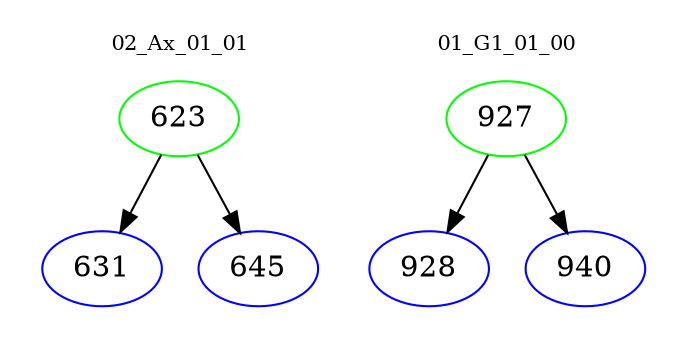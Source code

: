 digraph{
subgraph cluster_0 {
color = white
label = "02_Ax_01_01";
fontsize=10;
T0_623 [label="623", color="green"]
T0_623 -> T0_631 [color="black"]
T0_631 [label="631", color="blue"]
T0_623 -> T0_645 [color="black"]
T0_645 [label="645", color="blue"]
}
subgraph cluster_1 {
color = white
label = "01_G1_01_00";
fontsize=10;
T1_927 [label="927", color="green"]
T1_927 -> T1_928 [color="black"]
T1_928 [label="928", color="blue"]
T1_927 -> T1_940 [color="black"]
T1_940 [label="940", color="blue"]
}
}
